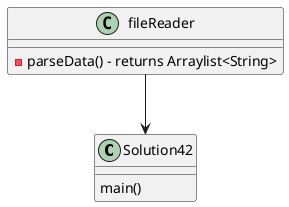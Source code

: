 @startuml
'https://plantuml.com/class-diagram

class Solution42{
    main()
     ' fileReader read = new fileReader
     ' read.
}

class fileReader{
    - parseData() - returns Arraylist<String>
     ' take in the data from the file
     ' store them into an array list and return the data
}

fileReader-->Solution42

@enduml